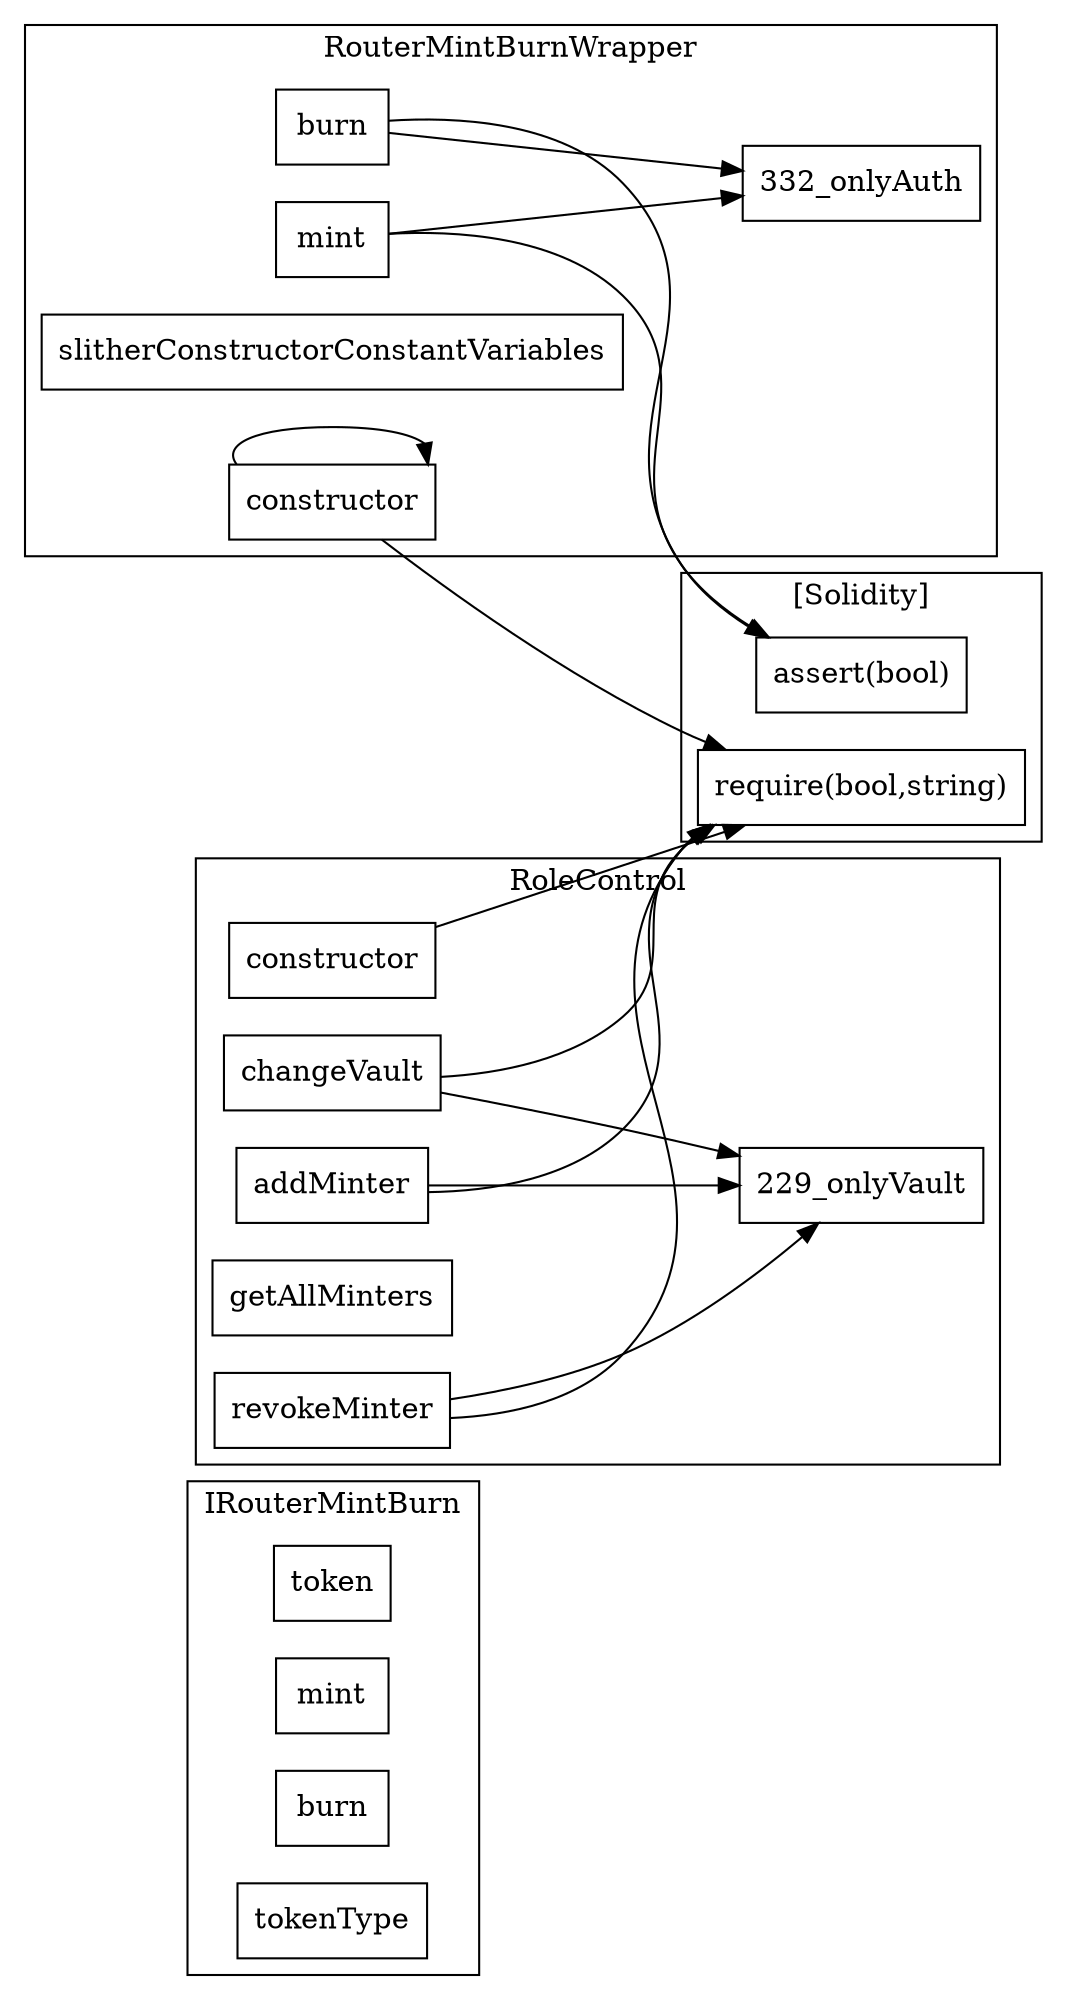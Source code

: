 strict digraph {
rankdir="LR"
node [shape=box]
subgraph cluster_50_IRouterMintBurn {
label = "IRouterMintBurn"
"50_token" [label="token"]
"50_mint" [label="mint"]
"50_burn" [label="burn"]
"50_tokenType" [label="tokenType"]
}subgraph cluster_332_RouterMintBurnWrapper {
label = "RouterMintBurnWrapper"
"332_burn" [label="burn"]
"332_constructor" [label="constructor"]
"332_slitherConstructorConstantVariables" [label="slitherConstructorConstantVariables"]
"332_mint" [label="mint"]
"332_mint" -> "332_onlyAuth"
"332_burn" -> "332_onlyAuth"
"332_constructor" -> "332_constructor"
}subgraph cluster_229_RoleControl {
label = "RoleControl"
"229_constructor" [label="constructor"]
"229_addMinter" [label="addMinter"]
"229_revokeMinter" [label="revokeMinter"]
"229_getAllMinters" [label="getAllMinters"]
"229_changeVault" [label="changeVault"]
"229_changeVault" -> "229_onlyVault"
"229_revokeMinter" -> "229_onlyVault"
"229_addMinter" -> "229_onlyVault"
}subgraph cluster_solidity {
label = "[Solidity]"
"require(bool,string)" 
"assert(bool)" 
"229_addMinter" -> "require(bool,string)"
"229_changeVault" -> "require(bool,string)"
"229_constructor" -> "require(bool,string)"
"332_mint" -> "assert(bool)"
"332_burn" -> "assert(bool)"
"229_revokeMinter" -> "require(bool,string)"
"332_constructor" -> "require(bool,string)"
}
}